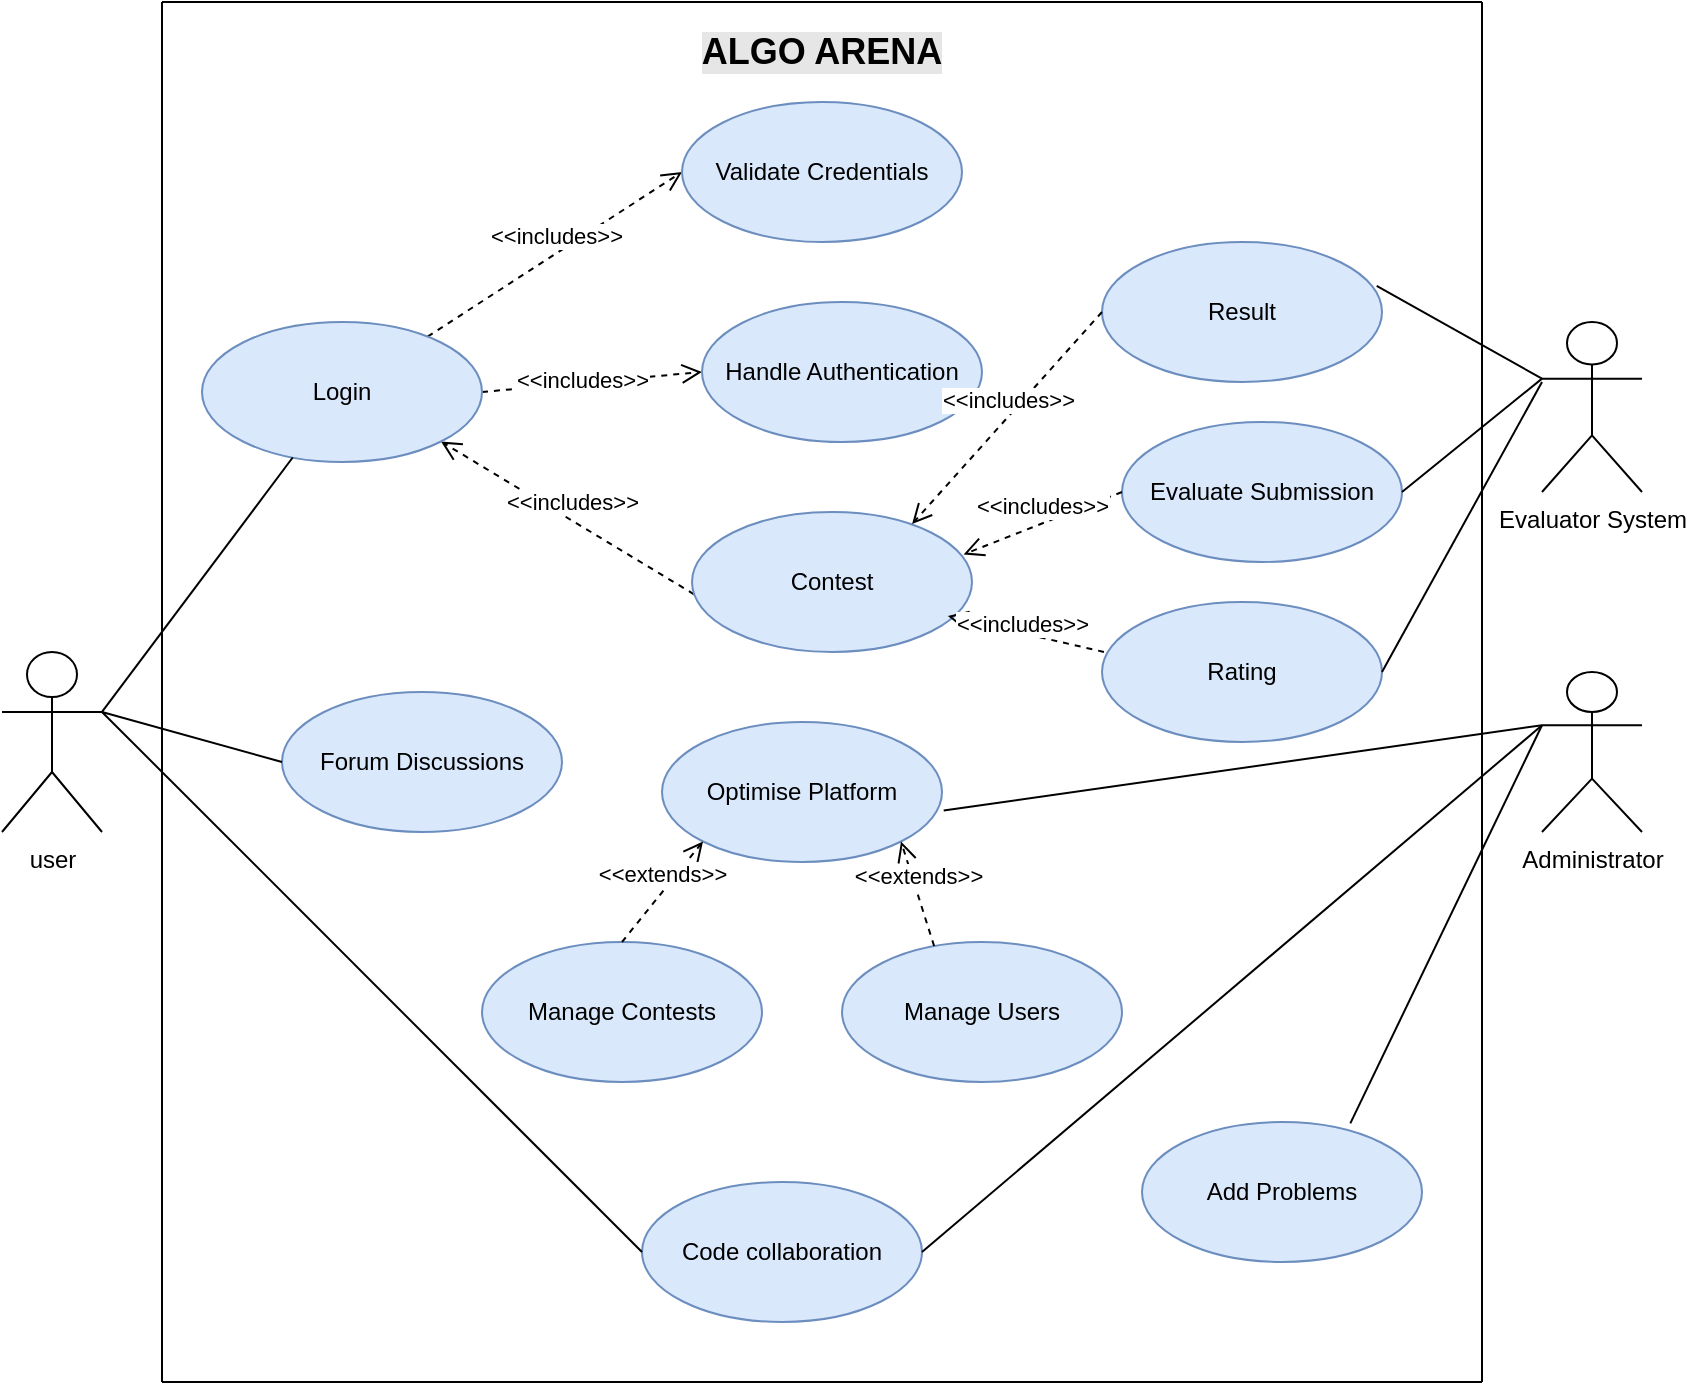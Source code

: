 <mxfile version="24.8.4">
  <diagram name="Page-1" id="iSr6zOzSnZzybdjSdAgB">
    <mxGraphModel dx="984" dy="624" grid="1" gridSize="10" guides="1" tooltips="1" connect="1" arrows="1" fold="1" page="1" pageScale="1" pageWidth="850" pageHeight="1100" math="0" shadow="0">
      <root>
        <mxCell id="0" />
        <mxCell id="1" parent="0" />
        <mxCell id="Quk3JeukCVZePciC8ZYD-8" value="user" style="shape=umlActor;verticalLabelPosition=bottom;verticalAlign=top;html=1;outlineConnect=0;" parent="1" vertex="1">
          <mxGeometry x="10" y="335" width="50" height="90" as="geometry" />
        </mxCell>
        <object label="Administrator&lt;div&gt;&lt;br&gt;&lt;/div&gt;" id="Quk3JeukCVZePciC8ZYD-9">
          <mxCell style="shape=umlActor;verticalLabelPosition=bottom;verticalAlign=top;html=1;outlineConnect=0;direction=east;fontStyle=0" parent="1" vertex="1">
            <mxGeometry x="780" y="345" width="50" height="80" as="geometry" />
          </mxCell>
        </object>
        <mxCell id="Quk3JeukCVZePciC8ZYD-22" value="&amp;lt;&amp;lt;includes&amp;gt;&amp;gt;" style="html=1;verticalAlign=bottom;endArrow=open;dashed=1;endSize=8;curved=0;rounded=0;entryX=0;entryY=0.5;entryDx=0;entryDy=0;" parent="1" source="Quk3JeukCVZePciC8ZYD-27" target="Quk3JeukCVZePciC8ZYD-26" edge="1">
          <mxGeometry relative="1" as="geometry">
            <mxPoint x="270" y="90" as="sourcePoint" />
            <mxPoint x="300" y="140" as="targetPoint" />
          </mxGeometry>
        </mxCell>
        <mxCell id="Quk3JeukCVZePciC8ZYD-24" value="&amp;lt;&amp;lt;includes&amp;gt;&amp;gt;" style="html=1;verticalAlign=bottom;endArrow=open;dashed=1;endSize=8;curved=0;rounded=0;entryX=1;entryY=1;entryDx=0;entryDy=0;exitX=0.044;exitY=0.632;exitDx=0;exitDy=0;exitPerimeter=0;" parent="1" source="Quk3JeukCVZePciC8ZYD-29" target="Quk3JeukCVZePciC8ZYD-27" edge="1">
          <mxGeometry relative="1" as="geometry">
            <mxPoint x="409.999" y="164.883" as="sourcePoint" />
            <mxPoint x="297.05" y="150.0" as="targetPoint" />
          </mxGeometry>
        </mxCell>
        <mxCell id="Quk3JeukCVZePciC8ZYD-25" value="&amp;lt;&amp;lt;includes&amp;gt;&amp;gt;" style="html=1;verticalAlign=bottom;endArrow=open;dashed=1;endSize=8;curved=0;rounded=0;exitX=1;exitY=0.5;exitDx=0;exitDy=0;entryX=0;entryY=0.5;entryDx=0;entryDy=0;" parent="1" source="Quk3JeukCVZePciC8ZYD-27" target="Quk3JeukCVZePciC8ZYD-28" edge="1">
          <mxGeometry x="-0.103" y="-8" relative="1" as="geometry">
            <mxPoint x="360" y="180" as="sourcePoint" />
            <mxPoint x="330" y="230" as="targetPoint" />
            <mxPoint as="offset" />
          </mxGeometry>
        </mxCell>
        <mxCell id="Quk3JeukCVZePciC8ZYD-26" value="Validate Credentials" style="ellipse;whiteSpace=wrap;html=1;fillColor=#dae8fc;strokeColor=#6c8ebf;" parent="1" vertex="1">
          <mxGeometry x="350" y="60" width="140" height="70" as="geometry" />
        </mxCell>
        <mxCell id="Quk3JeukCVZePciC8ZYD-27" value="Login" style="ellipse;whiteSpace=wrap;html=1;labelBackgroundColor=none;fillColor=#dae8fc;strokeColor=#6c8ebf;" parent="1" vertex="1">
          <mxGeometry x="110" y="170" width="140" height="70" as="geometry" />
        </mxCell>
        <mxCell id="Quk3JeukCVZePciC8ZYD-28" value="Handle Authentication" style="ellipse;whiteSpace=wrap;html=1;fillColor=#dae8fc;strokeColor=#6c8ebf;" parent="1" vertex="1">
          <mxGeometry x="360" y="160" width="140" height="70" as="geometry" />
        </mxCell>
        <mxCell id="Quk3JeukCVZePciC8ZYD-29" value="Contest" style="ellipse;whiteSpace=wrap;html=1;fillColor=#dae8fc;strokeColor=#6c8ebf;" parent="1" vertex="1">
          <mxGeometry x="355" y="265" width="140" height="70" as="geometry" />
        </mxCell>
        <mxCell id="Quk3JeukCVZePciC8ZYD-31" value="&amp;lt;&amp;lt;includes&amp;gt;&amp;gt;" style="html=1;verticalAlign=bottom;endArrow=open;dashed=1;endSize=8;curved=0;rounded=0;exitX=0.007;exitY=0.357;exitDx=0;exitDy=0;exitPerimeter=0;entryX=0.914;entryY=0.743;entryDx=0;entryDy=0;entryPerimeter=0;" parent="1" source="Quk3JeukCVZePciC8ZYD-32" target="Quk3JeukCVZePciC8ZYD-29" edge="1">
          <mxGeometry x="0.025" y="4" relative="1" as="geometry">
            <mxPoint x="480" y="254.57" as="sourcePoint" />
            <mxPoint x="500" y="350" as="targetPoint" />
            <mxPoint as="offset" />
          </mxGeometry>
        </mxCell>
        <mxCell id="Quk3JeukCVZePciC8ZYD-32" value="Rating" style="ellipse;whiteSpace=wrap;html=1;fillColor=#dae8fc;strokeColor=#6c8ebf;" parent="1" vertex="1">
          <mxGeometry x="560" y="310" width="140" height="70" as="geometry" />
        </mxCell>
        <mxCell id="Quk3JeukCVZePciC8ZYD-33" value="Optimise Platform" style="ellipse;whiteSpace=wrap;html=1;fillColor=#dae8fc;strokeColor=#6c8ebf;" parent="1" vertex="1">
          <mxGeometry x="340" y="370" width="140" height="70" as="geometry" />
        </mxCell>
        <mxCell id="Quk3JeukCVZePciC8ZYD-34" value="Manage Contests" style="ellipse;whiteSpace=wrap;html=1;fillColor=#dae8fc;strokeColor=#6c8ebf;" parent="1" vertex="1">
          <mxGeometry x="250" y="480" width="140" height="70" as="geometry" />
        </mxCell>
        <mxCell id="Quk3JeukCVZePciC8ZYD-35" value="Manage Users" style="ellipse;whiteSpace=wrap;html=1;fillColor=#dae8fc;strokeColor=#6c8ebf;" parent="1" vertex="1">
          <mxGeometry x="430" y="480" width="140" height="70" as="geometry" />
        </mxCell>
        <mxCell id="Quk3JeukCVZePciC8ZYD-36" value="Add Problems" style="ellipse;whiteSpace=wrap;html=1;fillColor=#dae8fc;strokeColor=#6c8ebf;" parent="1" vertex="1">
          <mxGeometry x="580" y="570" width="140" height="70" as="geometry" />
        </mxCell>
        <mxCell id="Quk3JeukCVZePciC8ZYD-37" value="Forum Discussions" style="ellipse;whiteSpace=wrap;html=1;fillColor=#dae8fc;strokeColor=#6c8ebf;" parent="1" vertex="1">
          <mxGeometry x="150" y="355" width="140" height="70" as="geometry" />
        </mxCell>
        <mxCell id="Quk3JeukCVZePciC8ZYD-40" value="" style="endArrow=none;html=1;rounded=0;exitX=1;exitY=0.333;exitDx=0;exitDy=0;exitPerimeter=0;" parent="1" source="Quk3JeukCVZePciC8ZYD-8" target="Quk3JeukCVZePciC8ZYD-27" edge="1">
          <mxGeometry relative="1" as="geometry">
            <mxPoint x="40" y="260" as="sourcePoint" />
            <mxPoint x="200" y="260" as="targetPoint" />
          </mxGeometry>
        </mxCell>
        <mxCell id="Quk3JeukCVZePciC8ZYD-41" value="&amp;lt;&amp;lt;extends&amp;gt;&amp;gt;" style="html=1;verticalAlign=bottom;endArrow=open;dashed=1;endSize=8;curved=0;rounded=0;entryX=0;entryY=1;entryDx=0;entryDy=0;exitX=0.5;exitY=0;exitDx=0;exitDy=0;" parent="1" source="Quk3JeukCVZePciC8ZYD-34" target="Quk3JeukCVZePciC8ZYD-33" edge="1">
          <mxGeometry relative="1" as="geometry">
            <mxPoint x="310" y="440" as="sourcePoint" />
            <mxPoint x="270" y="380" as="targetPoint" />
          </mxGeometry>
        </mxCell>
        <mxCell id="Quk3JeukCVZePciC8ZYD-42" value="&amp;lt;&amp;lt;extends&amp;gt;&amp;gt;" style="html=1;verticalAlign=bottom;endArrow=open;dashed=1;endSize=8;curved=0;rounded=0;exitX=0.329;exitY=0.029;exitDx=0;exitDy=0;exitPerimeter=0;entryX=1;entryY=1;entryDx=0;entryDy=0;" parent="1" source="Quk3JeukCVZePciC8ZYD-35" target="Quk3JeukCVZePciC8ZYD-33" edge="1">
          <mxGeometry relative="1" as="geometry">
            <mxPoint x="490" y="380" as="sourcePoint" />
            <mxPoint x="530" y="460" as="targetPoint" />
          </mxGeometry>
        </mxCell>
        <mxCell id="Quk3JeukCVZePciC8ZYD-43" value="" style="endArrow=none;html=1;rounded=0;entryX=0;entryY=0.333;entryDx=0;entryDy=0;entryPerimeter=0;exitX=1.006;exitY=0.632;exitDx=0;exitDy=0;exitPerimeter=0;" parent="1" source="Quk3JeukCVZePciC8ZYD-33" target="Quk3JeukCVZePciC8ZYD-9" edge="1">
          <mxGeometry relative="1" as="geometry">
            <mxPoint x="460" y="370" as="sourcePoint" />
            <mxPoint x="620" y="370" as="targetPoint" />
          </mxGeometry>
        </mxCell>
        <mxCell id="Quk3JeukCVZePciC8ZYD-44" value="" style="endArrow=none;html=1;rounded=0;exitX=1;exitY=0.333;exitDx=0;exitDy=0;exitPerimeter=0;entryX=0;entryY=0.5;entryDx=0;entryDy=0;" parent="1" source="Quk3JeukCVZePciC8ZYD-8" target="Quk3JeukCVZePciC8ZYD-37" edge="1">
          <mxGeometry relative="1" as="geometry">
            <mxPoint x="390" y="450" as="sourcePoint" />
            <mxPoint x="550" y="450" as="targetPoint" />
          </mxGeometry>
        </mxCell>
        <mxCell id="Quk3JeukCVZePciC8ZYD-46" value="" style="endArrow=none;html=1;rounded=0;exitX=0.744;exitY=0.01;exitDx=0;exitDy=0;exitPerimeter=0;entryX=0;entryY=0.333;entryDx=0;entryDy=0;entryPerimeter=0;" parent="1" source="Quk3JeukCVZePciC8ZYD-36" target="Quk3JeukCVZePciC8ZYD-9" edge="1">
          <mxGeometry relative="1" as="geometry">
            <mxPoint x="630" y="590" as="sourcePoint" />
            <mxPoint x="790" y="590" as="targetPoint" />
          </mxGeometry>
        </mxCell>
        <mxCell id="Quk3JeukCVZePciC8ZYD-48" value="Evaluator System" style="shape=umlActor;verticalLabelPosition=bottom;verticalAlign=top;html=1;" parent="1" vertex="1">
          <mxGeometry x="780" y="170" width="50" height="85" as="geometry" />
        </mxCell>
        <mxCell id="Quk3JeukCVZePciC8ZYD-51" value="Result" style="ellipse;whiteSpace=wrap;html=1;fillColor=#dae8fc;strokeColor=#6c8ebf;" parent="1" vertex="1">
          <mxGeometry x="560" y="130" width="140" height="70" as="geometry" />
        </mxCell>
        <mxCell id="Quk3JeukCVZePciC8ZYD-52" value="" style="endArrow=none;html=1;rounded=0;exitX=0.981;exitY=0.314;exitDx=0;exitDy=0;exitPerimeter=0;entryX=0;entryY=0.333;entryDx=0;entryDy=0;entryPerimeter=0;" parent="1" source="Quk3JeukCVZePciC8ZYD-51" target="Quk3JeukCVZePciC8ZYD-48" edge="1">
          <mxGeometry relative="1" as="geometry">
            <mxPoint x="640" y="200" as="sourcePoint" />
            <mxPoint x="800" y="200" as="targetPoint" />
          </mxGeometry>
        </mxCell>
        <mxCell id="Quk3JeukCVZePciC8ZYD-55" value="" style="endArrow=none;html=1;rounded=0;" parent="1" edge="1">
          <mxGeometry relative="1" as="geometry">
            <mxPoint x="90" y="10" as="sourcePoint" />
            <mxPoint x="750" y="10" as="targetPoint" />
          </mxGeometry>
        </mxCell>
        <mxCell id="Quk3JeukCVZePciC8ZYD-56" value="" style="endArrow=none;html=1;rounded=0;" parent="1" edge="1">
          <mxGeometry relative="1" as="geometry">
            <mxPoint x="90" y="700" as="sourcePoint" />
            <mxPoint x="750" y="700" as="targetPoint" />
          </mxGeometry>
        </mxCell>
        <mxCell id="Quk3JeukCVZePciC8ZYD-57" value="" style="endArrow=none;html=1;rounded=0;" parent="1" edge="1">
          <mxGeometry relative="1" as="geometry">
            <mxPoint x="90" y="700" as="sourcePoint" />
            <mxPoint x="90" y="10" as="targetPoint" />
          </mxGeometry>
        </mxCell>
        <mxCell id="Quk3JeukCVZePciC8ZYD-58" value="" style="endArrow=none;html=1;rounded=0;" parent="1" edge="1">
          <mxGeometry relative="1" as="geometry">
            <mxPoint x="750" y="700" as="sourcePoint" />
            <mxPoint x="750" y="10" as="targetPoint" />
          </mxGeometry>
        </mxCell>
        <mxCell id="Quk3JeukCVZePciC8ZYD-61" value="ALGO ARENA" style="text;html=1;align=center;verticalAlign=middle;whiteSpace=wrap;rounded=0;fontStyle=1;fontSize=18;labelBackgroundColor=#E6E6E6;spacingTop=0;spacing=2;" parent="1" vertex="1">
          <mxGeometry x="300" y="20" width="240" height="30" as="geometry" />
        </mxCell>
        <mxCell id="Quk3JeukCVZePciC8ZYD-63" value="&amp;lt;&amp;lt;includes&amp;gt;&amp;gt;" style="html=1;verticalAlign=bottom;endArrow=open;dashed=1;endSize=8;curved=0;rounded=0;exitX=0;exitY=0.5;exitDx=0;exitDy=0;entryX=0.786;entryY=0.086;entryDx=0;entryDy=0;entryPerimeter=0;" parent="1" source="Quk3JeukCVZePciC8ZYD-51" target="Quk3JeukCVZePciC8ZYD-29" edge="1">
          <mxGeometry relative="1" as="geometry">
            <mxPoint x="570" y="250" as="sourcePoint" />
            <mxPoint x="510" y="150" as="targetPoint" />
          </mxGeometry>
        </mxCell>
        <mxCell id="Quk3JeukCVZePciC8ZYD-64" value="Code collaboration" style="ellipse;whiteSpace=wrap;html=1;fillColor=#dae8fc;strokeColor=#6c8ebf;" parent="1" vertex="1">
          <mxGeometry x="330" y="600" width="140" height="70" as="geometry" />
        </mxCell>
        <mxCell id="Quk3JeukCVZePciC8ZYD-65" value="" style="endArrow=none;html=1;rounded=0;entryX=0;entryY=0.5;entryDx=0;entryDy=0;exitX=1;exitY=0.333;exitDx=0;exitDy=0;exitPerimeter=0;" parent="1" source="Quk3JeukCVZePciC8ZYD-8" target="Quk3JeukCVZePciC8ZYD-64" edge="1">
          <mxGeometry relative="1" as="geometry">
            <mxPoint x="10" y="620" as="sourcePoint" />
            <mxPoint x="170" y="620" as="targetPoint" />
          </mxGeometry>
        </mxCell>
        <mxCell id="Quk3JeukCVZePciC8ZYD-66" value="" style="endArrow=none;html=1;rounded=0;exitX=1;exitY=0.5;exitDx=0;exitDy=0;entryX=0;entryY=0.333;entryDx=0;entryDy=0;entryPerimeter=0;" parent="1" source="Quk3JeukCVZePciC8ZYD-64" target="Quk3JeukCVZePciC8ZYD-9" edge="1">
          <mxGeometry relative="1" as="geometry">
            <mxPoint x="440" y="730" as="sourcePoint" />
            <mxPoint x="600" y="730" as="targetPoint" />
          </mxGeometry>
        </mxCell>
        <mxCell id="Quk3JeukCVZePciC8ZYD-67" value="Evaluate Submission" style="ellipse;whiteSpace=wrap;html=1;fillColor=#dae8fc;strokeColor=#6c8ebf;" parent="1" vertex="1">
          <mxGeometry x="570" y="220" width="140" height="70" as="geometry" />
        </mxCell>
        <mxCell id="Quk3JeukCVZePciC8ZYD-68" value="" style="endArrow=none;html=1;rounded=0;exitX=1;exitY=0.5;exitDx=0;exitDy=0;entryX=0;entryY=0.333;entryDx=0;entryDy=0;entryPerimeter=0;" parent="1" source="Quk3JeukCVZePciC8ZYD-67" target="Quk3JeukCVZePciC8ZYD-48" edge="1">
          <mxGeometry relative="1" as="geometry">
            <mxPoint x="790" y="310" as="sourcePoint" />
            <mxPoint x="950" y="310" as="targetPoint" />
          </mxGeometry>
        </mxCell>
        <mxCell id="Quk3JeukCVZePciC8ZYD-69" value="&amp;lt;&amp;lt;includes&amp;gt;&amp;gt;" style="html=1;verticalAlign=bottom;endArrow=open;dashed=1;endSize=8;curved=0;rounded=0;entryX=0.97;entryY=0.303;entryDx=0;entryDy=0;entryPerimeter=0;exitX=0;exitY=0.5;exitDx=0;exitDy=0;" parent="1" source="Quk3JeukCVZePciC8ZYD-67" target="Quk3JeukCVZePciC8ZYD-29" edge="1">
          <mxGeometry relative="1" as="geometry">
            <mxPoint x="580" y="280" as="sourcePoint" />
            <mxPoint x="500" y="280" as="targetPoint" />
          </mxGeometry>
        </mxCell>
        <mxCell id="S__cuP4UxR-0C2R0okL7-3" value="" style="endArrow=none;html=1;rounded=0;exitX=1;exitY=0.5;exitDx=0;exitDy=0;" parent="1" source="Quk3JeukCVZePciC8ZYD-32" edge="1">
          <mxGeometry width="50" height="50" relative="1" as="geometry">
            <mxPoint x="710" y="330" as="sourcePoint" />
            <mxPoint x="780" y="200" as="targetPoint" />
          </mxGeometry>
        </mxCell>
      </root>
    </mxGraphModel>
  </diagram>
</mxfile>
